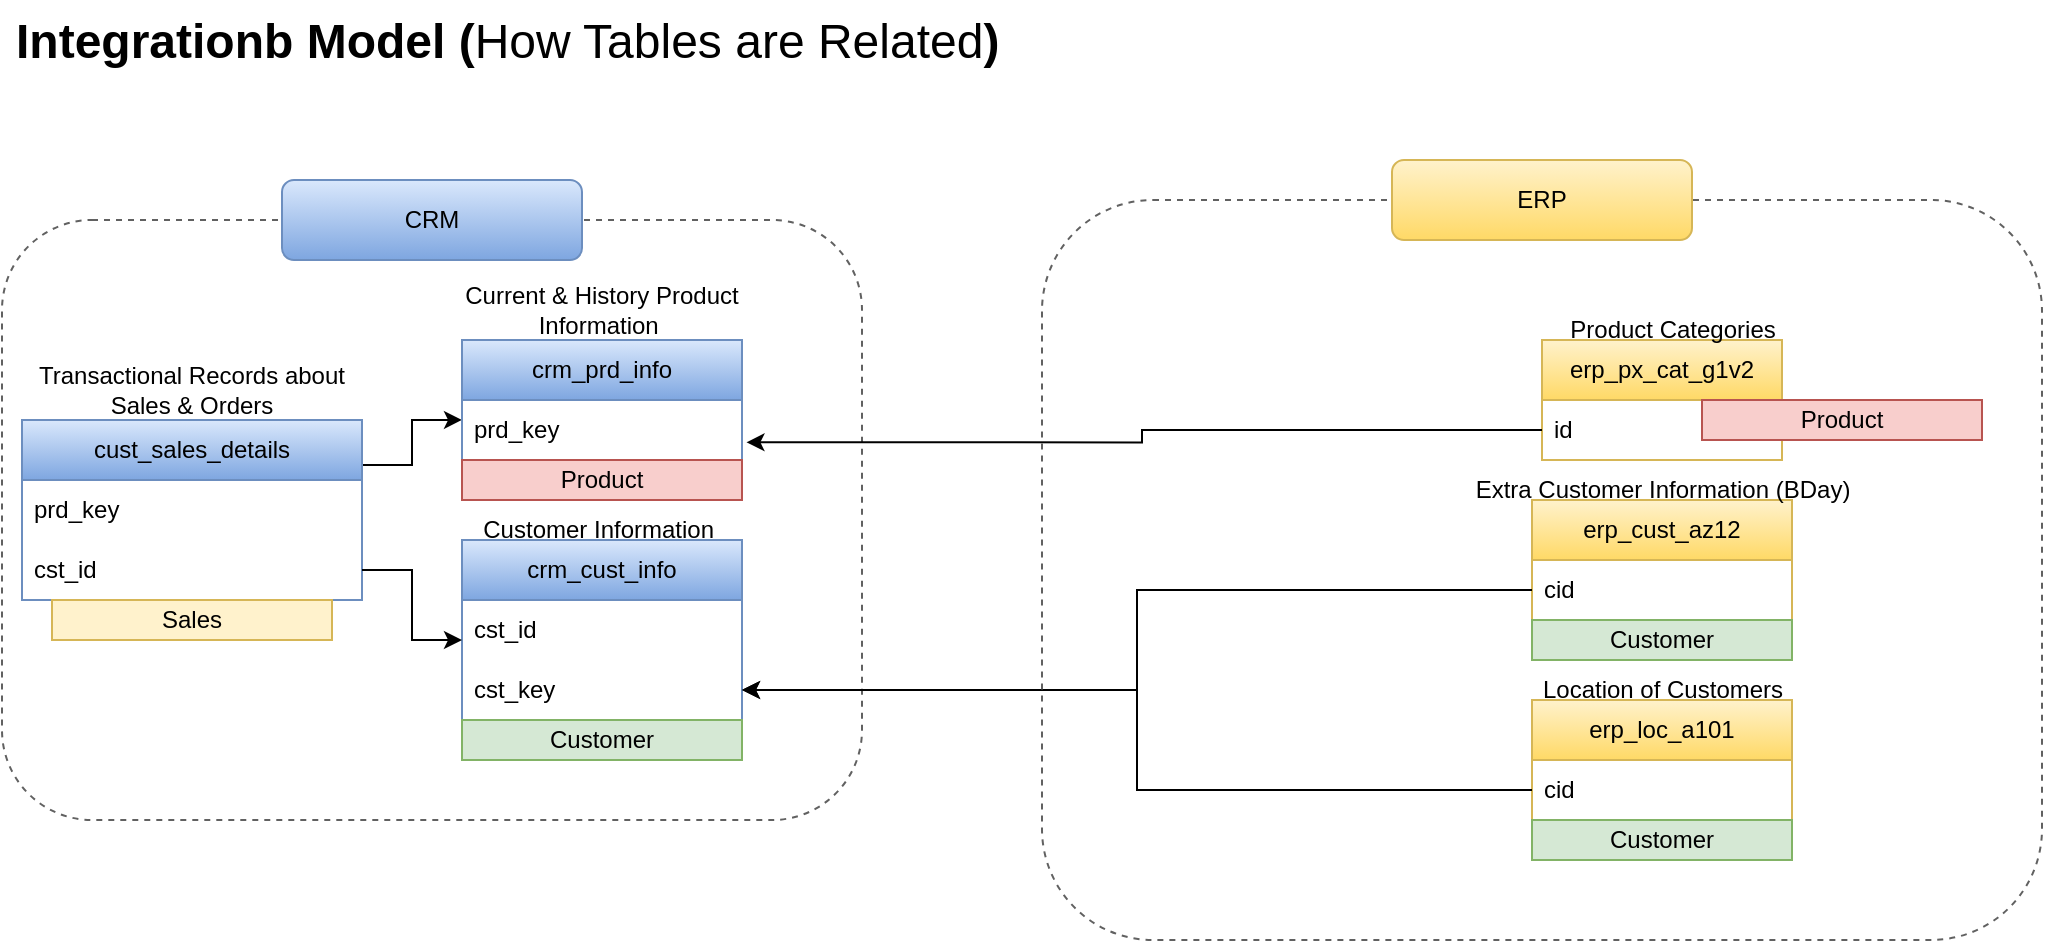 <mxfile version="27.0.9">
  <diagram name="Page-1" id="HUr3_s9O6qIPKq6WQj9N">
    <mxGraphModel dx="1426" dy="875" grid="1" gridSize="10" guides="1" tooltips="1" connect="1" arrows="1" fold="1" page="1" pageScale="1" pageWidth="850" pageHeight="1100" math="0" shadow="0">
      <root>
        <mxCell id="0" />
        <mxCell id="1" parent="0" />
        <mxCell id="YbPmsaYYLv23vvArbSAv-1" style="edgeStyle=orthogonalEdgeStyle;rounded=0;orthogonalLoop=1;jettySize=auto;html=1;exitX=1;exitY=0.25;exitDx=0;exitDy=0;entryX=0;entryY=0.333;entryDx=0;entryDy=0;entryPerimeter=0;" parent="1" source="YbPmsaYYLv23vvArbSAv-2" target="YbPmsaYYLv23vvArbSAv-7" edge="1">
          <mxGeometry relative="1" as="geometry" />
        </mxCell>
        <mxCell id="YbPmsaYYLv23vvArbSAv-2" value="cust_sales_details" style="swimlane;fontStyle=0;childLayout=stackLayout;horizontal=1;startSize=30;horizontalStack=0;resizeParent=1;resizeParentMax=0;resizeLast=0;collapsible=1;marginBottom=0;whiteSpace=wrap;html=1;direction=east;fillColor=#dae8fc;gradientColor=#7ea6e0;strokeColor=#6c8ebf;" parent="1" vertex="1">
          <mxGeometry x="220" y="320" width="170" height="90" as="geometry" />
        </mxCell>
        <mxCell id="YbPmsaYYLv23vvArbSAv-3" value="prd_key" style="text;strokeColor=none;fillColor=none;align=left;verticalAlign=middle;spacingLeft=4;spacingRight=4;overflow=hidden;points=[[0,0.5],[1,0.5]];portConstraint=eastwest;rotatable=0;whiteSpace=wrap;html=1;" parent="YbPmsaYYLv23vvArbSAv-2" vertex="1">
          <mxGeometry y="30" width="170" height="30" as="geometry" />
        </mxCell>
        <mxCell id="YbPmsaYYLv23vvArbSAv-4" value="cst_id" style="text;strokeColor=none;fillColor=none;align=left;verticalAlign=middle;spacingLeft=4;spacingRight=4;overflow=hidden;points=[[0,0.5],[1,0.5]];portConstraint=eastwest;rotatable=0;whiteSpace=wrap;html=1;" parent="YbPmsaYYLv23vvArbSAv-2" vertex="1">
          <mxGeometry y="60" width="170" height="30" as="geometry" />
        </mxCell>
        <mxCell id="YbPmsaYYLv23vvArbSAv-5" value="Transactional Records about Sales &amp;amp; Orders" style="text;html=1;align=center;verticalAlign=middle;whiteSpace=wrap;rounded=0;" parent="1" vertex="1">
          <mxGeometry x="225" y="290" width="160" height="30" as="geometry" />
        </mxCell>
        <mxCell id="YbPmsaYYLv23vvArbSAv-6" value="crm_prd_info" style="swimlane;fontStyle=0;childLayout=stackLayout;horizontal=1;startSize=30;horizontalStack=0;resizeParent=1;resizeParentMax=0;resizeLast=0;collapsible=1;marginBottom=0;whiteSpace=wrap;html=1;fillColor=#dae8fc;gradientColor=#7ea6e0;strokeColor=#6c8ebf;" parent="1" vertex="1">
          <mxGeometry x="440" y="280" width="140" height="60" as="geometry" />
        </mxCell>
        <mxCell id="YbPmsaYYLv23vvArbSAv-7" value="prd_key" style="text;strokeColor=none;fillColor=none;align=left;verticalAlign=middle;spacingLeft=4;spacingRight=4;overflow=hidden;points=[[0,0.5],[1,0.5]];portConstraint=eastwest;rotatable=0;whiteSpace=wrap;html=1;" parent="YbPmsaYYLv23vvArbSAv-6" vertex="1">
          <mxGeometry y="30" width="140" height="30" as="geometry" />
        </mxCell>
        <mxCell id="YbPmsaYYLv23vvArbSAv-8" value="crm_cust_info" style="swimlane;fontStyle=0;childLayout=stackLayout;horizontal=1;startSize=30;horizontalStack=0;resizeParent=1;resizeParentMax=0;resizeLast=0;collapsible=1;marginBottom=0;whiteSpace=wrap;html=1;fillColor=#dae8fc;gradientColor=#7ea6e0;strokeColor=#6c8ebf;" parent="1" vertex="1">
          <mxGeometry x="440" y="380" width="140" height="90" as="geometry" />
        </mxCell>
        <mxCell id="YbPmsaYYLv23vvArbSAv-9" value="cst_id" style="text;strokeColor=none;fillColor=none;align=left;verticalAlign=middle;spacingLeft=4;spacingRight=4;overflow=hidden;points=[[0,0.5],[1,0.5]];portConstraint=eastwest;rotatable=0;whiteSpace=wrap;html=1;" parent="YbPmsaYYLv23vvArbSAv-8" vertex="1">
          <mxGeometry y="30" width="140" height="30" as="geometry" />
        </mxCell>
        <mxCell id="YbPmsaYYLv23vvArbSAv-10" value="cst_key" style="text;strokeColor=none;fillColor=none;align=left;verticalAlign=middle;spacingLeft=4;spacingRight=4;overflow=hidden;points=[[0,0.5],[1,0.5]];portConstraint=eastwest;rotatable=0;whiteSpace=wrap;html=1;" parent="YbPmsaYYLv23vvArbSAv-8" vertex="1">
          <mxGeometry y="60" width="140" height="30" as="geometry" />
        </mxCell>
        <mxCell id="YbPmsaYYLv23vvArbSAv-11" style="edgeStyle=orthogonalEdgeStyle;rounded=0;orthogonalLoop=1;jettySize=auto;html=1;exitX=1;exitY=0.5;exitDx=0;exitDy=0;entryX=0;entryY=0.667;entryDx=0;entryDy=0;entryPerimeter=0;" parent="1" source="YbPmsaYYLv23vvArbSAv-4" target="YbPmsaYYLv23vvArbSAv-9" edge="1">
          <mxGeometry relative="1" as="geometry" />
        </mxCell>
        <mxCell id="YbPmsaYYLv23vvArbSAv-12" value="" style="rounded=1;whiteSpace=wrap;html=1;fillColor=none;dashed=1;strokeColor=light-dark(#616161, #ededed);" parent="1" vertex="1">
          <mxGeometry x="210" y="220" width="430" height="300" as="geometry" />
        </mxCell>
        <mxCell id="YbPmsaYYLv23vvArbSAv-13" value="CRM" style="rounded=1;whiteSpace=wrap;html=1;fillColor=#dae8fc;gradientColor=#7ea6e0;strokeColor=#6c8ebf;" parent="1" vertex="1">
          <mxGeometry x="350" y="200" width="150" height="40" as="geometry" />
        </mxCell>
        <mxCell id="YbPmsaYYLv23vvArbSAv-14" value="erp_px_cat_g1v2" style="swimlane;fontStyle=0;childLayout=stackLayout;horizontal=1;startSize=30;horizontalStack=0;resizeParent=1;resizeParentMax=0;resizeLast=0;collapsible=1;marginBottom=0;whiteSpace=wrap;html=1;fillColor=#fff2cc;gradientColor=#ffd966;strokeColor=#d6b656;" parent="1" vertex="1">
          <mxGeometry x="980" y="280" width="120" height="60" as="geometry" />
        </mxCell>
        <mxCell id="YbPmsaYYLv23vvArbSAv-15" value="id" style="text;strokeColor=none;fillColor=none;align=left;verticalAlign=middle;spacingLeft=4;spacingRight=4;overflow=hidden;points=[[0,0.5],[1,0.5]];portConstraint=eastwest;rotatable=0;whiteSpace=wrap;html=1;" parent="YbPmsaYYLv23vvArbSAv-14" vertex="1">
          <mxGeometry y="30" width="120" height="30" as="geometry" />
        </mxCell>
        <mxCell id="YbPmsaYYLv23vvArbSAv-16" value="erp_cust_az12" style="swimlane;fontStyle=0;childLayout=stackLayout;horizontal=1;startSize=30;horizontalStack=0;resizeParent=1;resizeParentMax=0;resizeLast=0;collapsible=1;marginBottom=0;whiteSpace=wrap;html=1;fillColor=#fff2cc;gradientColor=#ffd966;strokeColor=#d6b656;" parent="1" vertex="1">
          <mxGeometry x="975" y="360" width="130" height="60" as="geometry" />
        </mxCell>
        <mxCell id="YbPmsaYYLv23vvArbSAv-17" value="cid" style="text;strokeColor=none;fillColor=none;align=left;verticalAlign=middle;spacingLeft=4;spacingRight=4;overflow=hidden;points=[[0,0.5],[1,0.5]];portConstraint=eastwest;rotatable=0;whiteSpace=wrap;html=1;" parent="YbPmsaYYLv23vvArbSAv-16" vertex="1">
          <mxGeometry y="30" width="130" height="30" as="geometry" />
        </mxCell>
        <mxCell id="YbPmsaYYLv23vvArbSAv-18" value="erp_loc_a101" style="swimlane;fontStyle=0;childLayout=stackLayout;horizontal=1;startSize=30;horizontalStack=0;resizeParent=1;resizeParentMax=0;resizeLast=0;collapsible=1;marginBottom=0;whiteSpace=wrap;html=1;fillColor=#fff2cc;gradientColor=#ffd966;strokeColor=#d6b656;" parent="1" vertex="1">
          <mxGeometry x="975" y="460" width="130" height="60" as="geometry" />
        </mxCell>
        <mxCell id="YbPmsaYYLv23vvArbSAv-19" value="cid" style="text;strokeColor=none;fillColor=none;align=left;verticalAlign=middle;spacingLeft=4;spacingRight=4;overflow=hidden;points=[[0,0.5],[1,0.5]];portConstraint=eastwest;rotatable=0;whiteSpace=wrap;html=1;" parent="YbPmsaYYLv23vvArbSAv-18" vertex="1">
          <mxGeometry y="30" width="130" height="30" as="geometry" />
        </mxCell>
        <mxCell id="YbPmsaYYLv23vvArbSAv-20" style="edgeStyle=orthogonalEdgeStyle;rounded=0;orthogonalLoop=1;jettySize=auto;html=1;exitX=0;exitY=0.5;exitDx=0;exitDy=0;entryX=1.016;entryY=0.705;entryDx=0;entryDy=0;entryPerimeter=0;" parent="1" source="YbPmsaYYLv23vvArbSAv-15" target="YbPmsaYYLv23vvArbSAv-7" edge="1">
          <mxGeometry relative="1" as="geometry" />
        </mxCell>
        <mxCell id="YbPmsaYYLv23vvArbSAv-21" style="edgeStyle=orthogonalEdgeStyle;rounded=0;orthogonalLoop=1;jettySize=auto;html=1;exitX=0;exitY=0.5;exitDx=0;exitDy=0;entryX=1;entryY=0.5;entryDx=0;entryDy=0;" parent="1" source="YbPmsaYYLv23vvArbSAv-17" target="YbPmsaYYLv23vvArbSAv-10" edge="1">
          <mxGeometry relative="1" as="geometry" />
        </mxCell>
        <mxCell id="YbPmsaYYLv23vvArbSAv-22" style="edgeStyle=orthogonalEdgeStyle;rounded=0;orthogonalLoop=1;jettySize=auto;html=1;exitX=0;exitY=0.5;exitDx=0;exitDy=0;" parent="1" source="YbPmsaYYLv23vvArbSAv-19" target="YbPmsaYYLv23vvArbSAv-10" edge="1">
          <mxGeometry relative="1" as="geometry" />
        </mxCell>
        <mxCell id="YbPmsaYYLv23vvArbSAv-23" value="Product Categories" style="text;html=1;align=center;verticalAlign=middle;resizable=0;points=[];autosize=1;strokeColor=none;fillColor=none;" parent="1" vertex="1">
          <mxGeometry x="980" y="260" width="130" height="30" as="geometry" />
        </mxCell>
        <mxCell id="YbPmsaYYLv23vvArbSAv-24" value="Extra Customer Information (BDay)" style="text;html=1;align=center;verticalAlign=middle;resizable=0;points=[];autosize=1;strokeColor=none;fillColor=none;" parent="1" vertex="1">
          <mxGeometry x="935" y="340" width="210" height="30" as="geometry" />
        </mxCell>
        <mxCell id="YbPmsaYYLv23vvArbSAv-25" value="Location of Customers" style="text;html=1;align=center;verticalAlign=middle;resizable=0;points=[];autosize=1;strokeColor=none;fillColor=none;" parent="1" vertex="1">
          <mxGeometry x="970" y="440" width="140" height="30" as="geometry" />
        </mxCell>
        <mxCell id="YbPmsaYYLv23vvArbSAv-26" value="Current &amp;amp; History Product Information&amp;nbsp;" style="text;html=1;align=center;verticalAlign=middle;whiteSpace=wrap;rounded=0;" parent="1" vertex="1">
          <mxGeometry x="430" y="250" width="160" height="30" as="geometry" />
        </mxCell>
        <mxCell id="YbPmsaYYLv23vvArbSAv-27" value="Customer Information&amp;nbsp;" style="text;html=1;align=center;verticalAlign=middle;whiteSpace=wrap;rounded=0;" parent="1" vertex="1">
          <mxGeometry x="430" y="360" width="160" height="30" as="geometry" />
        </mxCell>
        <mxCell id="YbPmsaYYLv23vvArbSAv-28" value="" style="rounded=1;whiteSpace=wrap;html=1;fillColor=none;dashed=1;strokeColor=light-dark(#616161, #ededed);" parent="1" vertex="1">
          <mxGeometry x="730" y="210" width="500" height="370" as="geometry" />
        </mxCell>
        <mxCell id="YbPmsaYYLv23vvArbSAv-29" value="ERP" style="rounded=1;whiteSpace=wrap;html=1;fillColor=#fff2cc;gradientColor=#ffd966;strokeColor=#d6b656;" parent="1" vertex="1">
          <mxGeometry x="905" y="190" width="150" height="40" as="geometry" />
        </mxCell>
        <mxCell id="YbPmsaYYLv23vvArbSAv-30" value="&lt;h1 style=&quot;margin-top: 0px;&quot;&gt;Integrationb Model (&lt;span style=&quot;font-weight: normal;&quot;&gt;How Tables are Related&lt;/span&gt;)&lt;/h1&gt;" style="text;html=1;whiteSpace=wrap;overflow=hidden;rounded=0;" parent="1" vertex="1">
          <mxGeometry x="215" y="110" width="635" height="40" as="geometry" />
        </mxCell>
        <mxCell id="0a_8fgPoIijqqMdNJkTM-1" value="Product" style="text;html=1;align=center;verticalAlign=middle;whiteSpace=wrap;rounded=0;fillColor=#f8cecc;strokeColor=#b85450;" vertex="1" parent="1">
          <mxGeometry x="440" y="340" width="140" height="20" as="geometry" />
        </mxCell>
        <mxCell id="0a_8fgPoIijqqMdNJkTM-2" value="Product" style="text;html=1;align=center;verticalAlign=middle;whiteSpace=wrap;rounded=0;fillColor=#f8cecc;strokeColor=#b85450;" vertex="1" parent="1">
          <mxGeometry x="1060" y="310" width="140" height="20" as="geometry" />
        </mxCell>
        <mxCell id="0a_8fgPoIijqqMdNJkTM-3" value="Customer" style="text;html=1;align=center;verticalAlign=middle;whiteSpace=wrap;rounded=0;fillColor=#d5e8d4;strokeColor=#82b366;" vertex="1" parent="1">
          <mxGeometry x="975" y="420" width="130" height="20" as="geometry" />
        </mxCell>
        <mxCell id="0a_8fgPoIijqqMdNJkTM-4" value="Customer" style="text;html=1;align=center;verticalAlign=middle;whiteSpace=wrap;rounded=0;fillColor=#d5e8d4;strokeColor=#82b366;" vertex="1" parent="1">
          <mxGeometry x="975" y="520" width="130" height="20" as="geometry" />
        </mxCell>
        <mxCell id="0a_8fgPoIijqqMdNJkTM-5" value="Customer" style="text;html=1;align=center;verticalAlign=middle;whiteSpace=wrap;rounded=0;fillColor=#d5e8d4;strokeColor=#82b366;" vertex="1" parent="1">
          <mxGeometry x="440" y="470" width="140" height="20" as="geometry" />
        </mxCell>
        <mxCell id="0a_8fgPoIijqqMdNJkTM-6" value="Sales" style="text;html=1;align=center;verticalAlign=middle;whiteSpace=wrap;rounded=0;fillColor=#fff2cc;strokeColor=#d6b656;" vertex="1" parent="1">
          <mxGeometry x="235" y="410" width="140" height="20" as="geometry" />
        </mxCell>
      </root>
    </mxGraphModel>
  </diagram>
</mxfile>
